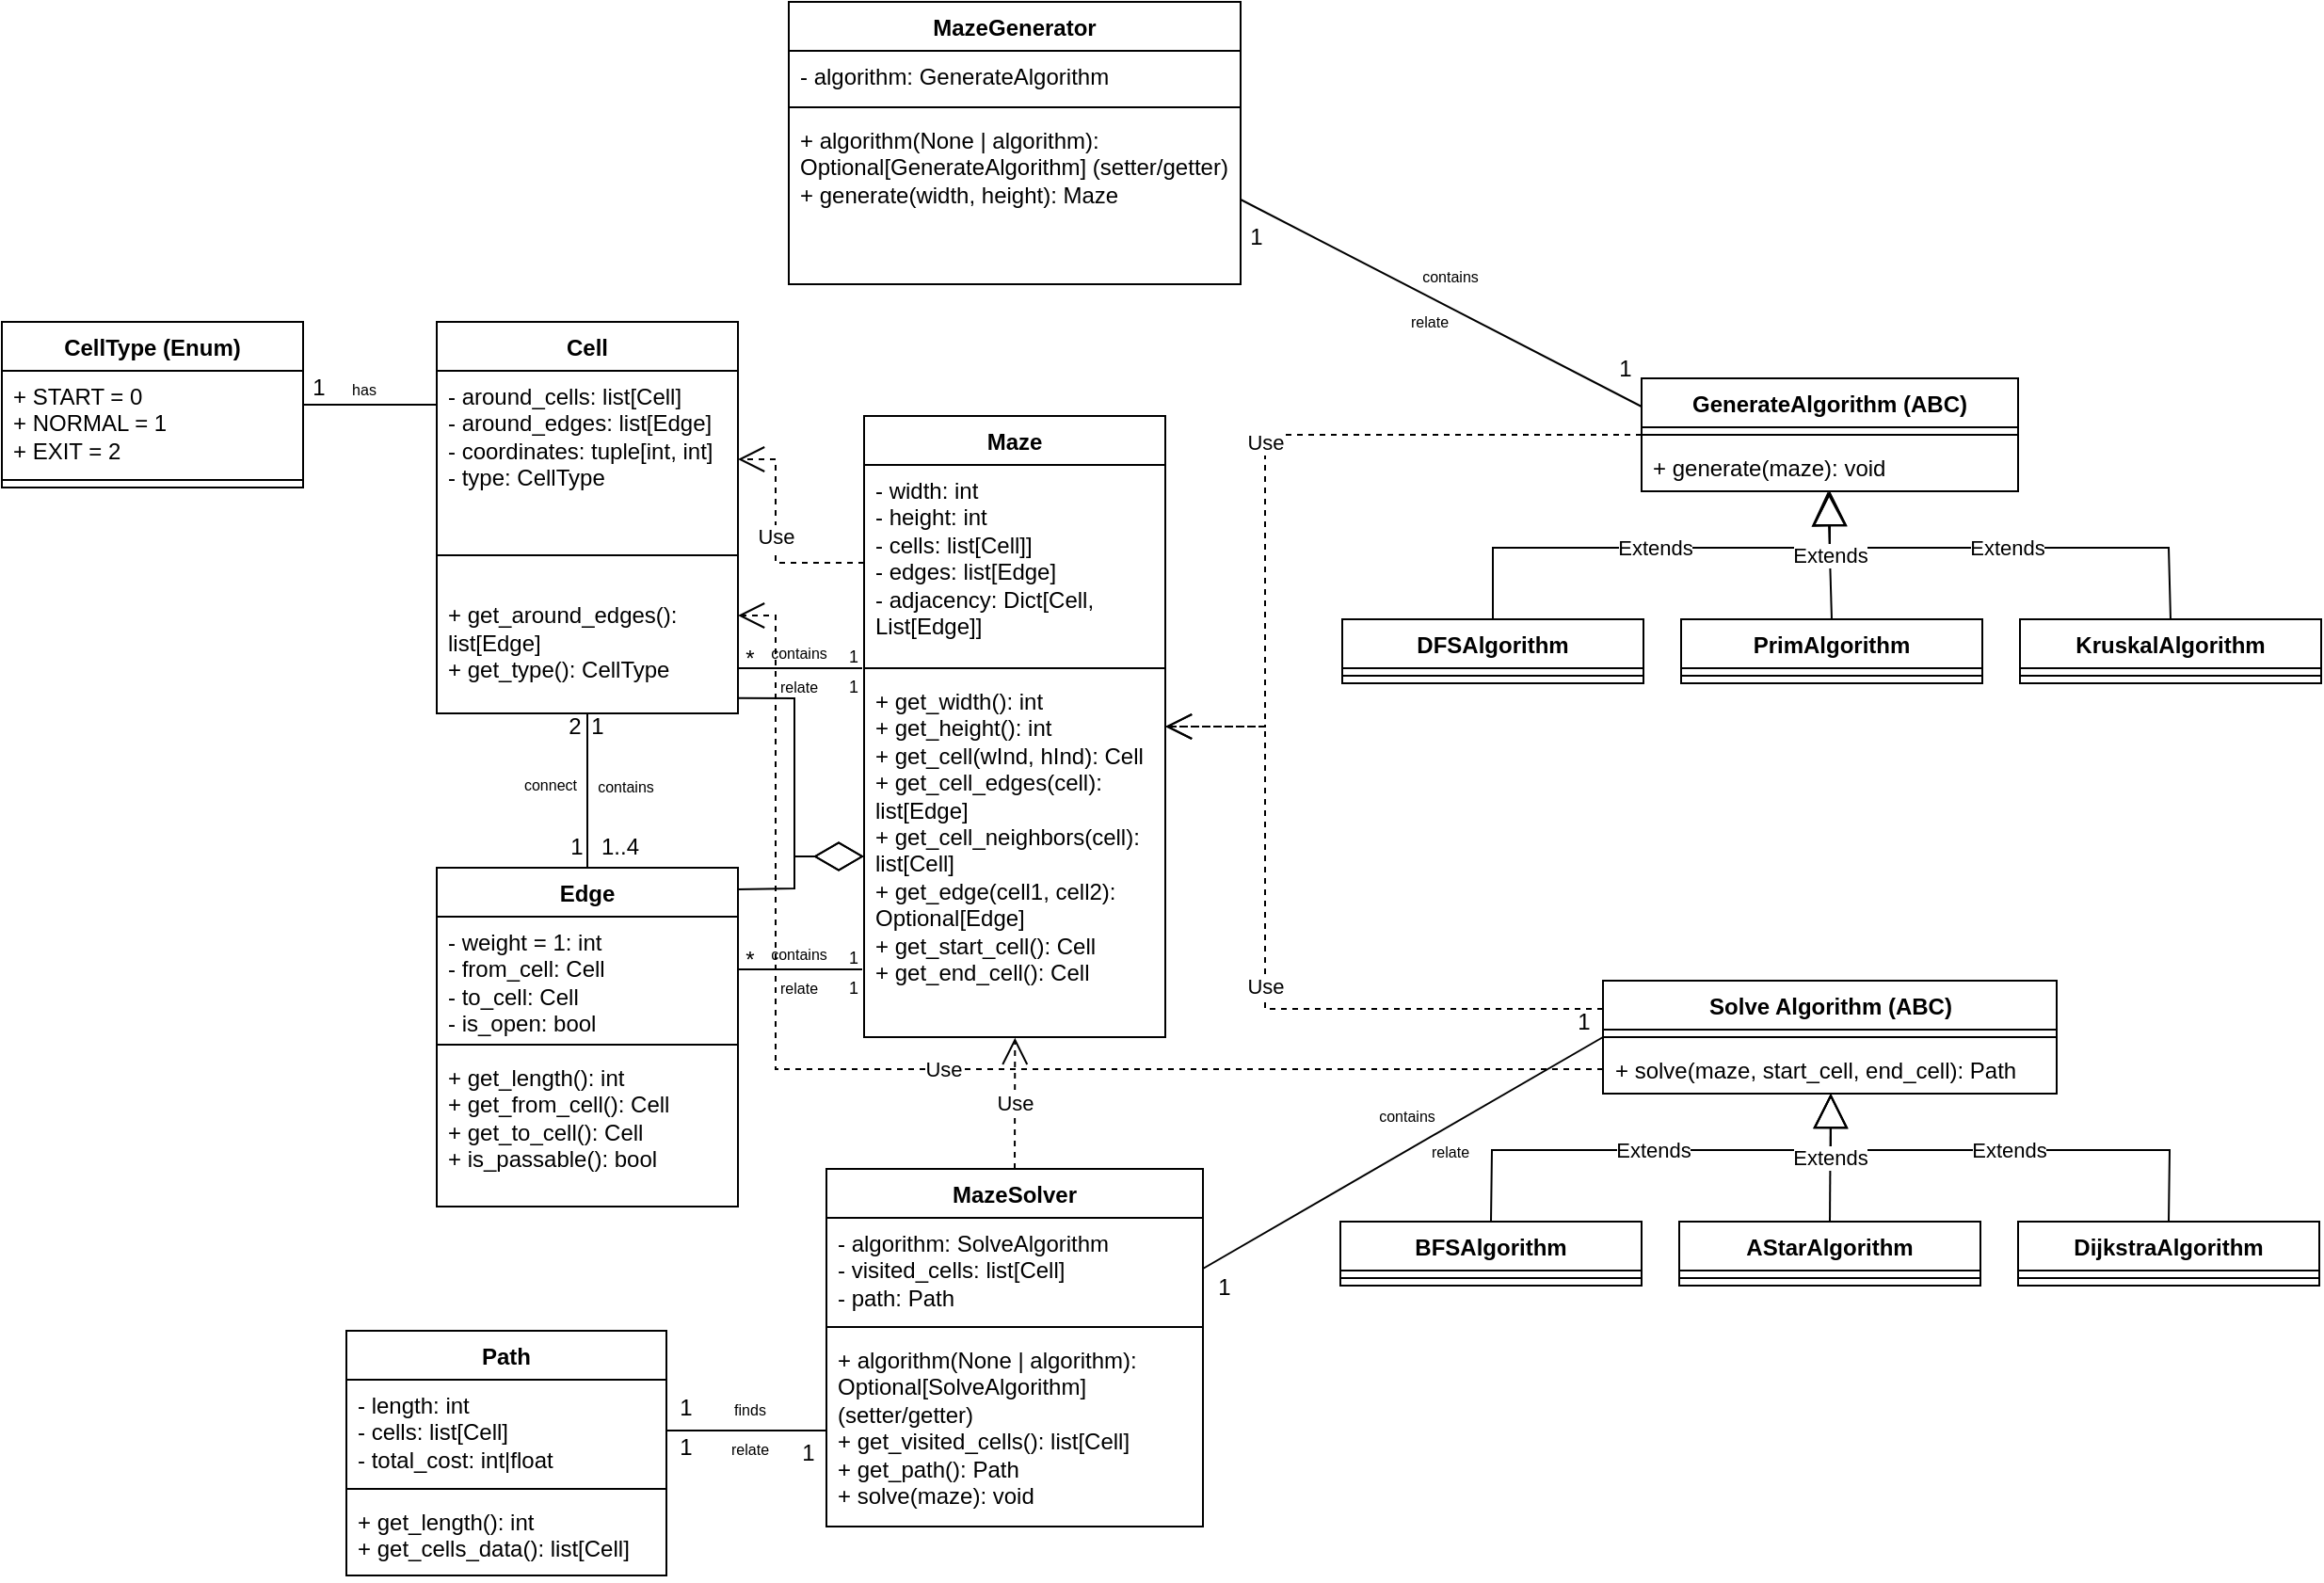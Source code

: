 <mxfile version="28.2.5">
  <diagram name="Страница — 1" id="lxICwSDdIzxTuKWXBi0t">
    <mxGraphModel dx="1612" dy="783" grid="1" gridSize="10" guides="1" tooltips="1" connect="1" arrows="1" fold="1" page="1" pageScale="1" pageWidth="827" pageHeight="1169" math="0" shadow="0">
      <root>
        <mxCell id="0" />
        <mxCell id="1" parent="0" />
        <mxCell id="UNAEBDT1DvHpWt_HRKEn-5" value="Maze" style="swimlane;fontStyle=1;align=center;verticalAlign=top;childLayout=stackLayout;horizontal=1;startSize=26;horizontalStack=0;resizeParent=1;resizeParentMax=0;resizeLast=0;collapsible=1;marginBottom=0;whiteSpace=wrap;html=1;" parent="1" vertex="1">
          <mxGeometry x="667" y="330" width="160" height="330" as="geometry" />
        </mxCell>
        <mxCell id="UNAEBDT1DvHpWt_HRKEn-6" value="&lt;div&gt;- width: int&lt;/div&gt;&lt;div&gt;- height: int&lt;/div&gt;&lt;div&gt;- cells: list[Cell]]&lt;/div&gt;&lt;div&gt;- edges: list[Edge]&lt;/div&gt;&lt;div&gt;- adjacency: Dict[Cell, List[Edge]]&lt;/div&gt;" style="text;strokeColor=none;fillColor=none;align=left;verticalAlign=top;spacingLeft=4;spacingRight=4;overflow=hidden;rotatable=0;points=[[0,0.5],[1,0.5]];portConstraint=eastwest;whiteSpace=wrap;html=1;" parent="UNAEBDT1DvHpWt_HRKEn-5" vertex="1">
          <mxGeometry y="26" width="160" height="104" as="geometry" />
        </mxCell>
        <mxCell id="UNAEBDT1DvHpWt_HRKEn-7" value="" style="line;strokeWidth=1;fillColor=none;align=left;verticalAlign=middle;spacingTop=-1;spacingLeft=3;spacingRight=3;rotatable=0;labelPosition=right;points=[];portConstraint=eastwest;strokeColor=inherit;" parent="UNAEBDT1DvHpWt_HRKEn-5" vertex="1">
          <mxGeometry y="130" width="160" height="8" as="geometry" />
        </mxCell>
        <mxCell id="UNAEBDT1DvHpWt_HRKEn-8" value="&lt;div&gt;+ get_width(): int&lt;/div&gt;&lt;div&gt;+ get_height(): int&lt;/div&gt;&lt;div&gt;+ get_cell(wInd, hInd): Cell&lt;/div&gt;&lt;div&gt;+ get_cell_edges(cell): list[Edge]&lt;/div&gt;&lt;div&gt;+ get_cell_neighbors(cell): list[Cell]&lt;/div&gt;&lt;div&gt;+ get_edge(cell1, cell2): Optional[Edge]&lt;/div&gt;&lt;div&gt;+ get_start_cell(): Cell&lt;/div&gt;&lt;div&gt;+ get_end_cell(): Cell&lt;/div&gt;&lt;div&gt;&lt;br&gt;&lt;/div&gt;" style="text;strokeColor=none;fillColor=none;align=left;verticalAlign=top;spacingLeft=4;spacingRight=4;overflow=hidden;rotatable=0;points=[[0,0.5],[1,0.5]];portConstraint=eastwest;whiteSpace=wrap;html=1;" parent="UNAEBDT1DvHpWt_HRKEn-5" vertex="1">
          <mxGeometry y="138" width="160" height="192" as="geometry" />
        </mxCell>
        <mxCell id="UNAEBDT1DvHpWt_HRKEn-9" value="MazeGenerator" style="swimlane;fontStyle=1;align=center;verticalAlign=top;childLayout=stackLayout;horizontal=1;startSize=26;horizontalStack=0;resizeParent=1;resizeParentMax=0;resizeLast=0;collapsible=1;marginBottom=0;whiteSpace=wrap;html=1;" parent="1" vertex="1">
          <mxGeometry x="627" y="110" width="240" height="150" as="geometry" />
        </mxCell>
        <mxCell id="UNAEBDT1DvHpWt_HRKEn-10" value="- algorithm: GenerateAlgorithm" style="text;strokeColor=none;fillColor=none;align=left;verticalAlign=top;spacingLeft=4;spacingRight=4;overflow=hidden;rotatable=0;points=[[0,0.5],[1,0.5]];portConstraint=eastwest;whiteSpace=wrap;html=1;" parent="UNAEBDT1DvHpWt_HRKEn-9" vertex="1">
          <mxGeometry y="26" width="240" height="26" as="geometry" />
        </mxCell>
        <mxCell id="UNAEBDT1DvHpWt_HRKEn-11" value="" style="line;strokeWidth=1;fillColor=none;align=left;verticalAlign=middle;spacingTop=-1;spacingLeft=3;spacingRight=3;rotatable=0;labelPosition=right;points=[];portConstraint=eastwest;strokeColor=inherit;" parent="UNAEBDT1DvHpWt_HRKEn-9" vertex="1">
          <mxGeometry y="52" width="240" height="8" as="geometry" />
        </mxCell>
        <mxCell id="UNAEBDT1DvHpWt_HRKEn-12" value="&lt;div&gt;+ algorithm(None | algorithm): Optional[GenerateAlgorithm] (setter/getter)&lt;/div&gt;&lt;div&gt;+ generate(width, height): Maze&lt;/div&gt;&lt;div&gt;&lt;br&gt;&lt;/div&gt;" style="text;strokeColor=none;fillColor=none;align=left;verticalAlign=top;spacingLeft=4;spacingRight=4;overflow=hidden;rotatable=0;points=[[0,0.5],[1,0.5]];portConstraint=eastwest;whiteSpace=wrap;html=1;" parent="UNAEBDT1DvHpWt_HRKEn-9" vertex="1">
          <mxGeometry y="60" width="240" height="90" as="geometry" />
        </mxCell>
        <mxCell id="UNAEBDT1DvHpWt_HRKEn-17" value="Cell" style="swimlane;fontStyle=1;align=center;verticalAlign=top;childLayout=stackLayout;horizontal=1;startSize=26;horizontalStack=0;resizeParent=1;resizeParentMax=0;resizeLast=0;collapsible=1;marginBottom=0;whiteSpace=wrap;html=1;" parent="1" vertex="1">
          <mxGeometry x="440" y="280" width="160" height="208" as="geometry" />
        </mxCell>
        <mxCell id="UNAEBDT1DvHpWt_HRKEn-18" value="&lt;div&gt;- around_cells: list[Cell]&lt;/div&gt;&lt;div&gt;- around_edges: list[Edge]&lt;/div&gt;&lt;div&gt;- coordinates: tuple[int, int]&lt;/div&gt;- type: CellType" style="text;strokeColor=none;fillColor=none;align=left;verticalAlign=top;spacingLeft=4;spacingRight=4;overflow=hidden;rotatable=0;points=[[0,0.5],[1,0.5]];portConstraint=eastwest;whiteSpace=wrap;html=1;" parent="UNAEBDT1DvHpWt_HRKEn-17" vertex="1">
          <mxGeometry y="26" width="160" height="94" as="geometry" />
        </mxCell>
        <mxCell id="UNAEBDT1DvHpWt_HRKEn-19" value="" style="line;strokeWidth=1;fillColor=none;align=left;verticalAlign=middle;spacingTop=-1;spacingLeft=3;spacingRight=3;rotatable=0;labelPosition=right;points=[];portConstraint=eastwest;strokeColor=inherit;" parent="UNAEBDT1DvHpWt_HRKEn-17" vertex="1">
          <mxGeometry y="120" width="160" height="8" as="geometry" />
        </mxCell>
        <mxCell id="UNAEBDT1DvHpWt_HRKEn-20" value="&lt;div&gt;&lt;br&gt;&lt;/div&gt;&lt;div&gt;+ get_around_edges(): list[Edge]&lt;/div&gt;&lt;div&gt;+ get_type(): CellType&lt;/div&gt;" style="text;strokeColor=none;fillColor=none;align=left;verticalAlign=top;spacingLeft=4;spacingRight=4;overflow=hidden;rotatable=0;points=[[0,0.5],[1,0.5]];portConstraint=eastwest;whiteSpace=wrap;html=1;" parent="UNAEBDT1DvHpWt_HRKEn-17" vertex="1">
          <mxGeometry y="128" width="160" height="80" as="geometry" />
        </mxCell>
        <mxCell id="UNAEBDT1DvHpWt_HRKEn-21" value="GenerateAlgorithm (ABC)" style="swimlane;fontStyle=1;align=center;verticalAlign=top;childLayout=stackLayout;horizontal=1;startSize=26;horizontalStack=0;resizeParent=1;resizeParentMax=0;resizeLast=0;collapsible=1;marginBottom=0;whiteSpace=wrap;html=1;" parent="1" vertex="1">
          <mxGeometry x="1080" y="310" width="200" height="60" as="geometry" />
        </mxCell>
        <mxCell id="UNAEBDT1DvHpWt_HRKEn-23" value="" style="line;strokeWidth=1;fillColor=none;align=left;verticalAlign=middle;spacingTop=-1;spacingLeft=3;spacingRight=3;rotatable=0;labelPosition=right;points=[];portConstraint=eastwest;strokeColor=inherit;" parent="UNAEBDT1DvHpWt_HRKEn-21" vertex="1">
          <mxGeometry y="26" width="200" height="8" as="geometry" />
        </mxCell>
        <mxCell id="UNAEBDT1DvHpWt_HRKEn-24" value="+ generate(maze): void" style="text;strokeColor=none;fillColor=none;align=left;verticalAlign=top;spacingLeft=4;spacingRight=4;overflow=hidden;rotatable=0;points=[[0,0.5],[1,0.5]];portConstraint=eastwest;whiteSpace=wrap;html=1;" parent="UNAEBDT1DvHpWt_HRKEn-21" vertex="1">
          <mxGeometry y="34" width="200" height="26" as="geometry" />
        </mxCell>
        <mxCell id="PgJjeacBI8URMSUJ63D8-6" value="MazeSolver" style="swimlane;fontStyle=1;align=center;verticalAlign=top;childLayout=stackLayout;horizontal=1;startSize=26;horizontalStack=0;resizeParent=1;resizeParentMax=0;resizeLast=0;collapsible=1;marginBottom=0;whiteSpace=wrap;html=1;" parent="1" vertex="1">
          <mxGeometry x="647" y="730" width="200" height="190" as="geometry" />
        </mxCell>
        <mxCell id="PgJjeacBI8URMSUJ63D8-7" value="&lt;div&gt;- algorithm: SolveAlgorithm&lt;/div&gt;&lt;div&gt;- visited_cells: list[Cell]&lt;/div&gt;&lt;div&gt;- path: Path&lt;/div&gt;" style="text;strokeColor=none;fillColor=none;align=left;verticalAlign=top;spacingLeft=4;spacingRight=4;overflow=hidden;rotatable=0;points=[[0,0.5],[1,0.5]];portConstraint=eastwest;whiteSpace=wrap;html=1;" parent="PgJjeacBI8URMSUJ63D8-6" vertex="1">
          <mxGeometry y="26" width="200" height="54" as="geometry" />
        </mxCell>
        <mxCell id="PgJjeacBI8URMSUJ63D8-8" value="" style="line;strokeWidth=1;fillColor=none;align=left;verticalAlign=middle;spacingTop=-1;spacingLeft=3;spacingRight=3;rotatable=0;labelPosition=right;points=[];portConstraint=eastwest;strokeColor=inherit;" parent="PgJjeacBI8URMSUJ63D8-6" vertex="1">
          <mxGeometry y="80" width="200" height="8" as="geometry" />
        </mxCell>
        <mxCell id="PgJjeacBI8URMSUJ63D8-9" value="&lt;div&gt;+ algorithm(None | algorithm): Optional[SolveAlgorithm] (setter/getter)&lt;/div&gt;&lt;div&gt;+ get_visited_cells(): list[Cell]&lt;/div&gt;&lt;div&gt;+ get_path(): Path&lt;/div&gt;&lt;div&gt;+ solve(maze): void&lt;/div&gt;&lt;div&gt;&lt;br&gt;&lt;/div&gt;&lt;div&gt;&lt;br&gt;&lt;/div&gt;" style="text;strokeColor=none;fillColor=none;align=left;verticalAlign=top;spacingLeft=4;spacingRight=4;overflow=hidden;rotatable=0;points=[[0,0.5],[1,0.5]];portConstraint=eastwest;whiteSpace=wrap;html=1;" parent="PgJjeacBI8URMSUJ63D8-6" vertex="1">
          <mxGeometry y="88" width="200" height="102" as="geometry" />
        </mxCell>
        <mxCell id="1aifUjC9Emc1m-WfbcrD-1" value="Edge" style="swimlane;fontStyle=1;align=center;verticalAlign=top;childLayout=stackLayout;horizontal=1;startSize=26;horizontalStack=0;resizeParent=1;resizeParentMax=0;resizeLast=0;collapsible=1;marginBottom=0;whiteSpace=wrap;html=1;" parent="1" vertex="1">
          <mxGeometry x="440" y="570" width="160" height="180" as="geometry" />
        </mxCell>
        <mxCell id="1aifUjC9Emc1m-WfbcrD-2" value="&lt;div&gt;- weight = 1: int&lt;/div&gt;&lt;div&gt;- from_cell: Cell&lt;/div&gt;&lt;div&gt;- to_cell: Cell&lt;/div&gt;&lt;div&gt;- is_open: bool&lt;/div&gt;" style="text;strokeColor=none;fillColor=none;align=left;verticalAlign=top;spacingLeft=4;spacingRight=4;overflow=hidden;rotatable=0;points=[[0,0.5],[1,0.5]];portConstraint=eastwest;whiteSpace=wrap;html=1;" parent="1aifUjC9Emc1m-WfbcrD-1" vertex="1">
          <mxGeometry y="26" width="160" height="64" as="geometry" />
        </mxCell>
        <mxCell id="1aifUjC9Emc1m-WfbcrD-3" value="" style="line;strokeWidth=1;fillColor=none;align=left;verticalAlign=middle;spacingTop=-1;spacingLeft=3;spacingRight=3;rotatable=0;labelPosition=right;points=[];portConstraint=eastwest;strokeColor=inherit;" parent="1aifUjC9Emc1m-WfbcrD-1" vertex="1">
          <mxGeometry y="90" width="160" height="8" as="geometry" />
        </mxCell>
        <mxCell id="1aifUjC9Emc1m-WfbcrD-4" value="&lt;div&gt;+ get_length(): int&lt;/div&gt;&lt;div&gt;+ get_from_cell(): Cell&lt;/div&gt;&lt;div&gt;+ get_to_cell(): Cell&lt;/div&gt;&lt;div&gt;+ is_passable(): bool&lt;/div&gt;" style="text;strokeColor=none;fillColor=none;align=left;verticalAlign=top;spacingLeft=4;spacingRight=4;overflow=hidden;rotatable=0;points=[[0,0.5],[1,0.5]];portConstraint=eastwest;whiteSpace=wrap;html=1;" parent="1aifUjC9Emc1m-WfbcrD-1" vertex="1">
          <mxGeometry y="98" width="160" height="82" as="geometry" />
        </mxCell>
        <mxCell id="1aifUjC9Emc1m-WfbcrD-5" value="Path" style="swimlane;fontStyle=1;align=center;verticalAlign=top;childLayout=stackLayout;horizontal=1;startSize=26;horizontalStack=0;resizeParent=1;resizeParentMax=0;resizeLast=0;collapsible=1;marginBottom=0;whiteSpace=wrap;html=1;" parent="1" vertex="1">
          <mxGeometry x="392" y="816" width="170" height="130" as="geometry" />
        </mxCell>
        <mxCell id="1aifUjC9Emc1m-WfbcrD-6" value="&lt;div&gt;- length: int&lt;/div&gt;&lt;div&gt;- cells: list[Cell]&lt;/div&gt;&lt;div&gt;- total_cost: int|float&lt;/div&gt;&lt;div&gt;&lt;br&gt;&lt;/div&gt;" style="text;strokeColor=none;fillColor=none;align=left;verticalAlign=top;spacingLeft=4;spacingRight=4;overflow=hidden;rotatable=0;points=[[0,0.5],[1,0.5]];portConstraint=eastwest;whiteSpace=wrap;html=1;" parent="1aifUjC9Emc1m-WfbcrD-5" vertex="1">
          <mxGeometry y="26" width="170" height="54" as="geometry" />
        </mxCell>
        <mxCell id="1aifUjC9Emc1m-WfbcrD-7" value="" style="line;strokeWidth=1;fillColor=none;align=left;verticalAlign=middle;spacingTop=-1;spacingLeft=3;spacingRight=3;rotatable=0;labelPosition=right;points=[];portConstraint=eastwest;strokeColor=inherit;" parent="1aifUjC9Emc1m-WfbcrD-5" vertex="1">
          <mxGeometry y="80" width="170" height="8" as="geometry" />
        </mxCell>
        <mxCell id="1aifUjC9Emc1m-WfbcrD-8" value="&lt;div&gt;+ get_length(): int&lt;/div&gt;&lt;div&gt;+ get_cells_data(): list[Cell]&lt;/div&gt;" style="text;strokeColor=none;fillColor=none;align=left;verticalAlign=top;spacingLeft=4;spacingRight=4;overflow=hidden;rotatable=0;points=[[0,0.5],[1,0.5]];portConstraint=eastwest;whiteSpace=wrap;html=1;" parent="1aifUjC9Emc1m-WfbcrD-5" vertex="1">
          <mxGeometry y="88" width="170" height="42" as="geometry" />
        </mxCell>
        <mxCell id="1aifUjC9Emc1m-WfbcrD-9" value="CellType (Enum)" style="swimlane;fontStyle=1;align=center;verticalAlign=top;childLayout=stackLayout;horizontal=1;startSize=26;horizontalStack=0;resizeParent=1;resizeParentMax=0;resizeLast=0;collapsible=1;marginBottom=0;whiteSpace=wrap;html=1;" parent="1" vertex="1">
          <mxGeometry x="209" y="280" width="160" height="88" as="geometry" />
        </mxCell>
        <mxCell id="1aifUjC9Emc1m-WfbcrD-10" value="&lt;div&gt;+ START = 0&lt;/div&gt;&lt;div&gt;+ NORMAL = 1&lt;/div&gt;&lt;div&gt;+ EXIT = 2&lt;/div&gt;" style="text;strokeColor=none;fillColor=none;align=left;verticalAlign=top;spacingLeft=4;spacingRight=4;overflow=hidden;rotatable=0;points=[[0,0.5],[1,0.5]];portConstraint=eastwest;whiteSpace=wrap;html=1;" parent="1aifUjC9Emc1m-WfbcrD-9" vertex="1">
          <mxGeometry y="26" width="160" height="54" as="geometry" />
        </mxCell>
        <mxCell id="1aifUjC9Emc1m-WfbcrD-11" value="" style="line;strokeWidth=1;fillColor=none;align=left;verticalAlign=middle;spacingTop=-1;spacingLeft=3;spacingRight=3;rotatable=0;labelPosition=right;points=[];portConstraint=eastwest;strokeColor=inherit;" parent="1aifUjC9Emc1m-WfbcrD-9" vertex="1">
          <mxGeometry y="80" width="160" height="8" as="geometry" />
        </mxCell>
        <mxCell id="ziDfmaL1ylODJj1t8SeB-16" value="DFSAlgorithm" style="swimlane;fontStyle=1;align=center;verticalAlign=top;childLayout=stackLayout;horizontal=1;startSize=26;horizontalStack=0;resizeParent=1;resizeParentMax=0;resizeLast=0;collapsible=1;marginBottom=0;whiteSpace=wrap;html=1;" parent="1" vertex="1">
          <mxGeometry x="921" y="438" width="160" height="34" as="geometry" />
        </mxCell>
        <mxCell id="ziDfmaL1ylODJj1t8SeB-17" value="" style="line;strokeWidth=1;fillColor=none;align=left;verticalAlign=middle;spacingTop=-1;spacingLeft=3;spacingRight=3;rotatable=0;labelPosition=right;points=[];portConstraint=eastwest;strokeColor=inherit;" parent="ziDfmaL1ylODJj1t8SeB-16" vertex="1">
          <mxGeometry y="26" width="160" height="8" as="geometry" />
        </mxCell>
        <mxCell id="ziDfmaL1ylODJj1t8SeB-18" value="PrimAlgorithm" style="swimlane;fontStyle=1;align=center;verticalAlign=top;childLayout=stackLayout;horizontal=1;startSize=26;horizontalStack=0;resizeParent=1;resizeParentMax=0;resizeLast=0;collapsible=1;marginBottom=0;whiteSpace=wrap;html=1;" parent="1" vertex="1">
          <mxGeometry x="1101" y="438" width="160" height="34" as="geometry" />
        </mxCell>
        <mxCell id="ziDfmaL1ylODJj1t8SeB-19" value="" style="line;strokeWidth=1;fillColor=none;align=left;verticalAlign=middle;spacingTop=-1;spacingLeft=3;spacingRight=3;rotatable=0;labelPosition=right;points=[];portConstraint=eastwest;strokeColor=inherit;" parent="ziDfmaL1ylODJj1t8SeB-18" vertex="1">
          <mxGeometry y="26" width="160" height="8" as="geometry" />
        </mxCell>
        <mxCell id="ziDfmaL1ylODJj1t8SeB-20" value="KruskalAlgorithm" style="swimlane;fontStyle=1;align=center;verticalAlign=top;childLayout=stackLayout;horizontal=1;startSize=26;horizontalStack=0;resizeParent=1;resizeParentMax=0;resizeLast=0;collapsible=1;marginBottom=0;whiteSpace=wrap;html=1;" parent="1" vertex="1">
          <mxGeometry x="1281" y="438" width="160" height="34" as="geometry" />
        </mxCell>
        <mxCell id="ziDfmaL1ylODJj1t8SeB-21" value="" style="line;strokeWidth=1;fillColor=none;align=left;verticalAlign=middle;spacingTop=-1;spacingLeft=3;spacingRight=3;rotatable=0;labelPosition=right;points=[];portConstraint=eastwest;strokeColor=inherit;" parent="ziDfmaL1ylODJj1t8SeB-20" vertex="1">
          <mxGeometry y="26" width="160" height="8" as="geometry" />
        </mxCell>
        <mxCell id="ziDfmaL1ylODJj1t8SeB-25" value="Use" style="endArrow=open;endSize=12;dashed=1;html=1;rounded=0;exitX=0;exitY=0.5;exitDx=0;exitDy=0;entryX=1;entryY=0.5;entryDx=0;entryDy=0;" parent="1" source="UNAEBDT1DvHpWt_HRKEn-21" target="UNAEBDT1DvHpWt_HRKEn-5" edge="1">
          <mxGeometry width="160" relative="1" as="geometry">
            <mxPoint x="860" y="250" as="sourcePoint" />
            <mxPoint x="1020" y="250" as="targetPoint" />
            <Array as="points">
              <mxPoint x="880" y="340" />
              <mxPoint x="880" y="495" />
            </Array>
          </mxGeometry>
        </mxCell>
        <mxCell id="ziDfmaL1ylODJj1t8SeB-26" value="Extends" style="endArrow=block;endSize=16;endFill=0;html=1;rounded=0;exitX=0.5;exitY=0;exitDx=0;exitDy=0;entryX=0.5;entryY=1;entryDx=0;entryDy=0;" parent="1" source="ziDfmaL1ylODJj1t8SeB-16" target="UNAEBDT1DvHpWt_HRKEn-21" edge="1">
          <mxGeometry width="160" relative="1" as="geometry">
            <mxPoint x="910" y="550" as="sourcePoint" />
            <mxPoint x="1070" y="550" as="targetPoint" />
            <Array as="points">
              <mxPoint x="1001" y="400" />
              <mxPoint x="1180" y="400" />
            </Array>
          </mxGeometry>
        </mxCell>
        <mxCell id="ziDfmaL1ylODJj1t8SeB-29" value="Extends" style="endArrow=block;endSize=16;endFill=0;html=1;rounded=0;exitX=0.5;exitY=0;exitDx=0;exitDy=0;" parent="1" source="ziDfmaL1ylODJj1t8SeB-20" edge="1">
          <mxGeometry width="160" relative="1" as="geometry">
            <mxPoint x="1260" y="400" as="sourcePoint" />
            <mxPoint x="1180" y="370" as="targetPoint" />
            <Array as="points">
              <mxPoint x="1360" y="400" />
              <mxPoint x="1180" y="400" />
            </Array>
          </mxGeometry>
        </mxCell>
        <mxCell id="ziDfmaL1ylODJj1t8SeB-32" value="Extends" style="endArrow=block;endSize=16;endFill=0;html=1;rounded=0;exitX=0.5;exitY=0;exitDx=0;exitDy=0;entryX=0.495;entryY=0.999;entryDx=0;entryDy=0;entryPerimeter=0;" parent="1" source="ziDfmaL1ylODJj1t8SeB-18" target="UNAEBDT1DvHpWt_HRKEn-24" edge="1">
          <mxGeometry width="160" relative="1" as="geometry">
            <mxPoint x="1180" y="430" as="sourcePoint" />
            <mxPoint x="1180" y="371" as="targetPoint" />
          </mxGeometry>
        </mxCell>
        <mxCell id="ziDfmaL1ylODJj1t8SeB-37" value="Solve Algorithm (ABC)" style="swimlane;fontStyle=1;align=center;verticalAlign=top;childLayout=stackLayout;horizontal=1;startSize=26;horizontalStack=0;resizeParent=1;resizeParentMax=0;resizeLast=0;collapsible=1;marginBottom=0;whiteSpace=wrap;html=1;" parent="1" vertex="1">
          <mxGeometry x="1059.5" y="630" width="241" height="60" as="geometry" />
        </mxCell>
        <mxCell id="ziDfmaL1ylODJj1t8SeB-38" value="" style="line;strokeWidth=1;fillColor=none;align=left;verticalAlign=middle;spacingTop=-1;spacingLeft=3;spacingRight=3;rotatable=0;labelPosition=right;points=[];portConstraint=eastwest;strokeColor=inherit;" parent="ziDfmaL1ylODJj1t8SeB-37" vertex="1">
          <mxGeometry y="26" width="241" height="8" as="geometry" />
        </mxCell>
        <mxCell id="ziDfmaL1ylODJj1t8SeB-39" value="+ solve(maze, start_cell, end_cell): Path" style="text;strokeColor=none;fillColor=none;align=left;verticalAlign=top;spacingLeft=4;spacingRight=4;overflow=hidden;rotatable=0;points=[[0,0.5],[1,0.5]];portConstraint=eastwest;whiteSpace=wrap;html=1;" parent="ziDfmaL1ylODJj1t8SeB-37" vertex="1">
          <mxGeometry y="34" width="241" height="26" as="geometry" />
        </mxCell>
        <mxCell id="ziDfmaL1ylODJj1t8SeB-40" value="BFSAlgorithm" style="swimlane;fontStyle=1;align=center;verticalAlign=top;childLayout=stackLayout;horizontal=1;startSize=26;horizontalStack=0;resizeParent=1;resizeParentMax=0;resizeLast=0;collapsible=1;marginBottom=0;whiteSpace=wrap;html=1;" parent="1" vertex="1">
          <mxGeometry x="920" y="758" width="160" height="34" as="geometry" />
        </mxCell>
        <mxCell id="ziDfmaL1ylODJj1t8SeB-41" value="" style="line;strokeWidth=1;fillColor=none;align=left;verticalAlign=middle;spacingTop=-1;spacingLeft=3;spacingRight=3;rotatable=0;labelPosition=right;points=[];portConstraint=eastwest;strokeColor=inherit;" parent="ziDfmaL1ylODJj1t8SeB-40" vertex="1">
          <mxGeometry y="26" width="160" height="8" as="geometry" />
        </mxCell>
        <mxCell id="ziDfmaL1ylODJj1t8SeB-42" value="AStarAlgorithm" style="swimlane;fontStyle=1;align=center;verticalAlign=top;childLayout=stackLayout;horizontal=1;startSize=26;horizontalStack=0;resizeParent=1;resizeParentMax=0;resizeLast=0;collapsible=1;marginBottom=0;whiteSpace=wrap;html=1;" parent="1" vertex="1">
          <mxGeometry x="1100" y="758" width="160" height="34" as="geometry" />
        </mxCell>
        <mxCell id="ziDfmaL1ylODJj1t8SeB-43" value="" style="line;strokeWidth=1;fillColor=none;align=left;verticalAlign=middle;spacingTop=-1;spacingLeft=3;spacingRight=3;rotatable=0;labelPosition=right;points=[];portConstraint=eastwest;strokeColor=inherit;" parent="ziDfmaL1ylODJj1t8SeB-42" vertex="1">
          <mxGeometry y="26" width="160" height="8" as="geometry" />
        </mxCell>
        <mxCell id="ziDfmaL1ylODJj1t8SeB-44" value="DijkstraAlgorithm" style="swimlane;fontStyle=1;align=center;verticalAlign=top;childLayout=stackLayout;horizontal=1;startSize=26;horizontalStack=0;resizeParent=1;resizeParentMax=0;resizeLast=0;collapsible=1;marginBottom=0;whiteSpace=wrap;html=1;" parent="1" vertex="1">
          <mxGeometry x="1280" y="758" width="160" height="34" as="geometry" />
        </mxCell>
        <mxCell id="ziDfmaL1ylODJj1t8SeB-45" value="" style="line;strokeWidth=1;fillColor=none;align=left;verticalAlign=middle;spacingTop=-1;spacingLeft=3;spacingRight=3;rotatable=0;labelPosition=right;points=[];portConstraint=eastwest;strokeColor=inherit;" parent="ziDfmaL1ylODJj1t8SeB-44" vertex="1">
          <mxGeometry y="26" width="160" height="8" as="geometry" />
        </mxCell>
        <mxCell id="ziDfmaL1ylODJj1t8SeB-46" value="Extends" style="endArrow=block;endSize=16;endFill=0;html=1;rounded=0;exitX=0.5;exitY=0;exitDx=0;exitDy=0;entryX=0.502;entryY=1;entryDx=0;entryDy=0;entryPerimeter=0;" parent="1" source="ziDfmaL1ylODJj1t8SeB-40" target="ziDfmaL1ylODJj1t8SeB-39" edge="1">
          <mxGeometry width="160" relative="1" as="geometry">
            <mxPoint x="889.5" y="870" as="sourcePoint" />
            <mxPoint x="1230.5" y="700" as="targetPoint" />
            <Array as="points">
              <mxPoint x="1000.5" y="720" />
              <mxPoint x="1180.5" y="720" />
            </Array>
          </mxGeometry>
        </mxCell>
        <mxCell id="ziDfmaL1ylODJj1t8SeB-47" value="Extends" style="endArrow=block;endSize=16;endFill=0;html=1;rounded=0;exitX=0.5;exitY=0;exitDx=0;exitDy=0;" parent="1" source="ziDfmaL1ylODJj1t8SeB-44" edge="1">
          <mxGeometry width="160" relative="1" as="geometry">
            <mxPoint x="1239.5" y="720" as="sourcePoint" />
            <mxPoint x="1180.5" y="690" as="targetPoint" />
            <Array as="points">
              <mxPoint x="1360.5" y="720" />
              <mxPoint x="1180.5" y="720" />
            </Array>
          </mxGeometry>
        </mxCell>
        <mxCell id="ziDfmaL1ylODJj1t8SeB-48" value="Extends" style="endArrow=block;endSize=16;endFill=0;html=1;rounded=0;exitX=0.5;exitY=0;exitDx=0;exitDy=0;" parent="1" source="ziDfmaL1ylODJj1t8SeB-42" edge="1">
          <mxGeometry width="160" relative="1" as="geometry">
            <mxPoint x="1159.5" y="750" as="sourcePoint" />
            <mxPoint x="1180.5" y="690" as="targetPoint" />
          </mxGeometry>
        </mxCell>
        <mxCell id="ziDfmaL1ylODJj1t8SeB-50" value="Use" style="endArrow=open;endSize=12;dashed=1;html=1;rounded=0;exitX=0;exitY=0.25;exitDx=0;exitDy=0;" parent="1" source="ziDfmaL1ylODJj1t8SeB-37" edge="1">
          <mxGeometry width="160" relative="1" as="geometry">
            <mxPoint x="960" y="540" as="sourcePoint" />
            <mxPoint x="827" y="495" as="targetPoint" />
            <Array as="points">
              <mxPoint x="880" y="645" />
              <mxPoint x="880" y="495" />
            </Array>
          </mxGeometry>
        </mxCell>
        <mxCell id="ziDfmaL1ylODJj1t8SeB-51" value="Use" style="endArrow=open;endSize=12;dashed=1;html=1;rounded=0;exitX=0.5;exitY=0;exitDx=0;exitDy=0;entryX=0.501;entryY=1.002;entryDx=0;entryDy=0;entryPerimeter=0;" parent="1" source="PgJjeacBI8URMSUJ63D8-6" target="UNAEBDT1DvHpWt_HRKEn-8" edge="1">
          <mxGeometry width="160" relative="1" as="geometry">
            <mxPoint x="520" y="620" as="sourcePoint" />
            <mxPoint x="680" y="620" as="targetPoint" />
          </mxGeometry>
        </mxCell>
        <mxCell id="ziDfmaL1ylODJj1t8SeB-52" value="Use" style="endArrow=open;endSize=12;dashed=1;html=1;rounded=0;exitX=0;exitY=0.5;exitDx=0;exitDy=0;entryX=1;entryY=0.5;entryDx=0;entryDy=0;" parent="1" source="UNAEBDT1DvHpWt_HRKEn-6" target="UNAEBDT1DvHpWt_HRKEn-18" edge="1">
          <mxGeometry width="160" relative="1" as="geometry">
            <mxPoint x="310" y="530" as="sourcePoint" />
            <mxPoint x="470" y="530" as="targetPoint" />
            <Array as="points">
              <mxPoint x="620" y="408" />
              <mxPoint x="620" y="353" />
            </Array>
          </mxGeometry>
        </mxCell>
        <mxCell id="D3TObuV0CMO0oWSmnetW-1" value="Use" style="endArrow=open;endSize=12;dashed=1;html=1;rounded=0;exitX=0;exitY=0.5;exitDx=0;exitDy=0;entryX=1;entryY=0.75;entryDx=0;entryDy=0;" edge="1" parent="1" source="ziDfmaL1ylODJj1t8SeB-39" target="UNAEBDT1DvHpWt_HRKEn-17">
          <mxGeometry width="160" relative="1" as="geometry">
            <mxPoint x="940" y="850" as="sourcePoint" />
            <mxPoint x="1100" y="850" as="targetPoint" />
            <Array as="points">
              <mxPoint x="620" y="677" />
              <mxPoint x="620" y="436" />
            </Array>
          </mxGeometry>
        </mxCell>
        <mxCell id="D3TObuV0CMO0oWSmnetW-2" value="" style="line;strokeWidth=1;fillColor=none;align=left;verticalAlign=middle;spacingTop=-1;spacingLeft=3;spacingRight=3;rotatable=0;labelPosition=right;points=[];portConstraint=eastwest;strokeColor=inherit;" vertex="1" parent="1">
          <mxGeometry x="740" y="460" width="40" height="8" as="geometry" />
        </mxCell>
        <mxCell id="D3TObuV0CMO0oWSmnetW-3" value="" style="line;strokeWidth=1;fillColor=none;align=left;verticalAlign=middle;spacingTop=-1;spacingLeft=3;spacingRight=3;rotatable=0;labelPosition=right;points=[];portConstraint=eastwest;strokeColor=inherit;" vertex="1" parent="1">
          <mxGeometry x="600" y="460" width="66" height="8" as="geometry" />
        </mxCell>
        <mxCell id="D3TObuV0CMO0oWSmnetW-4" value="&lt;font style=&quot;font-size: 9px;&quot;&gt;1&lt;/font&gt;" style="text;html=1;align=center;verticalAlign=middle;resizable=0;points=[];autosize=1;strokeColor=none;fillColor=none;" vertex="1" parent="1">
          <mxGeometry x="646" y="442" width="30" height="30" as="geometry" />
        </mxCell>
        <mxCell id="D3TObuV0CMO0oWSmnetW-5" value="*" style="text;html=1;align=center;verticalAlign=middle;resizable=0;points=[];autosize=1;strokeColor=none;fillColor=none;" vertex="1" parent="1">
          <mxGeometry x="591" y="444" width="30" height="30" as="geometry" />
        </mxCell>
        <mxCell id="D3TObuV0CMO0oWSmnetW-6" value="&lt;font style=&quot;font-size: 8px;&quot;&gt;contains&lt;/font&gt;" style="text;html=1;align=center;verticalAlign=middle;resizable=0;points=[];autosize=1;strokeColor=none;fillColor=none;" vertex="1" parent="1">
          <mxGeometry x="602" y="440" width="60" height="30" as="geometry" />
        </mxCell>
        <mxCell id="D3TObuV0CMO0oWSmnetW-9" value="" style="endArrow=none;html=1;rounded=0;entryX=0.5;entryY=1;entryDx=0;entryDy=0;exitX=0.5;exitY=0;exitDx=0;exitDy=0;" edge="1" parent="1" source="1aifUjC9Emc1m-WfbcrD-1" target="UNAEBDT1DvHpWt_HRKEn-17">
          <mxGeometry width="50" height="50" relative="1" as="geometry">
            <mxPoint x="420" y="560" as="sourcePoint" />
            <mxPoint x="490" y="510" as="targetPoint" />
          </mxGeometry>
        </mxCell>
        <mxCell id="D3TObuV0CMO0oWSmnetW-10" value="&lt;font style=&quot;font-size: 8px;&quot;&gt;connect&lt;/font&gt;" style="text;html=1;align=center;verticalAlign=middle;resizable=0;points=[];autosize=1;strokeColor=none;fillColor=none;" vertex="1" parent="1">
          <mxGeometry x="475" y="510" width="50" height="30" as="geometry" />
        </mxCell>
        <mxCell id="D3TObuV0CMO0oWSmnetW-12" value="1" style="text;html=1;align=center;verticalAlign=middle;resizable=0;points=[];autosize=1;strokeColor=none;fillColor=none;" vertex="1" parent="1">
          <mxGeometry x="499" y="544" width="30" height="30" as="geometry" />
        </mxCell>
        <mxCell id="D3TObuV0CMO0oWSmnetW-13" value="2" style="text;html=1;align=center;verticalAlign=middle;resizable=0;points=[];autosize=1;strokeColor=none;fillColor=none;" vertex="1" parent="1">
          <mxGeometry x="498" y="480" width="30" height="30" as="geometry" />
        </mxCell>
        <mxCell id="D3TObuV0CMO0oWSmnetW-15" value="1" style="text;html=1;align=center;verticalAlign=middle;resizable=0;points=[];autosize=1;strokeColor=none;fillColor=none;" vertex="1" parent="1">
          <mxGeometry x="510" y="480" width="30" height="30" as="geometry" />
        </mxCell>
        <mxCell id="D3TObuV0CMO0oWSmnetW-16" value="&lt;font style=&quot;font-size: 8px;&quot;&gt;contains&lt;/font&gt;" style="text;html=1;align=center;verticalAlign=middle;resizable=0;points=[];autosize=1;strokeColor=none;fillColor=none;" vertex="1" parent="1">
          <mxGeometry x="510" y="511" width="60" height="30" as="geometry" />
        </mxCell>
        <mxCell id="D3TObuV0CMO0oWSmnetW-17" value="1..4" style="text;html=1;align=center;verticalAlign=middle;resizable=0;points=[];autosize=1;strokeColor=none;fillColor=none;" vertex="1" parent="1">
          <mxGeometry x="517" y="544" width="40" height="30" as="geometry" />
        </mxCell>
        <mxCell id="D3TObuV0CMO0oWSmnetW-18" value="" style="endArrow=none;html=1;rounded=0;entryX=0;entryY=0.5;entryDx=0;entryDy=0;exitX=1;exitY=0.5;exitDx=0;exitDy=0;" edge="1" parent="1" source="1aifUjC9Emc1m-WfbcrD-6" target="PgJjeacBI8URMSUJ63D8-9">
          <mxGeometry width="50" height="50" relative="1" as="geometry">
            <mxPoint x="320" y="780" as="sourcePoint" />
            <mxPoint x="370" y="730" as="targetPoint" />
          </mxGeometry>
        </mxCell>
        <mxCell id="D3TObuV0CMO0oWSmnetW-20" value="&lt;font style=&quot;font-size: 9px;&quot;&gt;1&lt;/font&gt;" style="text;html=1;align=center;verticalAlign=middle;resizable=0;points=[];autosize=1;strokeColor=none;fillColor=none;" vertex="1" parent="1">
          <mxGeometry x="646" y="458" width="30" height="30" as="geometry" />
        </mxCell>
        <mxCell id="D3TObuV0CMO0oWSmnetW-21" value="&lt;font style=&quot;font-size: 8px;&quot;&gt;relate&lt;/font&gt;" style="text;html=1;align=center;verticalAlign=middle;resizable=0;points=[];autosize=1;strokeColor=none;fillColor=none;" vertex="1" parent="1">
          <mxGeometry x="607" y="458" width="50" height="30" as="geometry" />
        </mxCell>
        <mxCell id="D3TObuV0CMO0oWSmnetW-44" value="" style="line;strokeWidth=1;fillColor=none;align=left;verticalAlign=middle;spacingTop=-1;spacingLeft=3;spacingRight=3;rotatable=0;labelPosition=right;points=[];portConstraint=eastwest;strokeColor=inherit;" vertex="1" parent="1">
          <mxGeometry x="600" y="620" width="66" height="8" as="geometry" />
        </mxCell>
        <mxCell id="D3TObuV0CMO0oWSmnetW-45" value="&lt;font style=&quot;font-size: 9px;&quot;&gt;1&lt;/font&gt;" style="text;html=1;align=center;verticalAlign=middle;resizable=0;points=[];autosize=1;strokeColor=none;fillColor=none;" vertex="1" parent="1">
          <mxGeometry x="646" y="602" width="30" height="30" as="geometry" />
        </mxCell>
        <mxCell id="D3TObuV0CMO0oWSmnetW-46" value="*" style="text;html=1;align=center;verticalAlign=middle;resizable=0;points=[];autosize=1;strokeColor=none;fillColor=none;" vertex="1" parent="1">
          <mxGeometry x="591" y="604" width="30" height="30" as="geometry" />
        </mxCell>
        <mxCell id="D3TObuV0CMO0oWSmnetW-47" value="&lt;font style=&quot;font-size: 8px;&quot;&gt;contains&lt;/font&gt;" style="text;html=1;align=center;verticalAlign=middle;resizable=0;points=[];autosize=1;strokeColor=none;fillColor=none;" vertex="1" parent="1">
          <mxGeometry x="602" y="600" width="60" height="30" as="geometry" />
        </mxCell>
        <mxCell id="D3TObuV0CMO0oWSmnetW-49" value="&lt;font style=&quot;font-size: 9px;&quot;&gt;1&lt;/font&gt;" style="text;html=1;align=center;verticalAlign=middle;resizable=0;points=[];autosize=1;strokeColor=none;fillColor=none;" vertex="1" parent="1">
          <mxGeometry x="646" y="618" width="30" height="30" as="geometry" />
        </mxCell>
        <mxCell id="D3TObuV0CMO0oWSmnetW-50" value="&lt;font style=&quot;font-size: 8px;&quot;&gt;relate&lt;/font&gt;" style="text;html=1;align=center;verticalAlign=middle;resizable=0;points=[];autosize=1;strokeColor=none;fillColor=none;" vertex="1" parent="1">
          <mxGeometry x="607" y="618" width="50" height="30" as="geometry" />
        </mxCell>
        <mxCell id="D3TObuV0CMO0oWSmnetW-52" value="1" style="text;html=1;align=center;verticalAlign=middle;resizable=0;points=[];autosize=1;strokeColor=none;fillColor=none;" vertex="1" parent="1">
          <mxGeometry x="557" y="842" width="30" height="30" as="geometry" />
        </mxCell>
        <mxCell id="D3TObuV0CMO0oWSmnetW-53" value="1" style="text;html=1;align=center;verticalAlign=middle;resizable=0;points=[];autosize=1;strokeColor=none;fillColor=none;" vertex="1" parent="1">
          <mxGeometry x="557" y="863" width="30" height="30" as="geometry" />
        </mxCell>
        <mxCell id="D3TObuV0CMO0oWSmnetW-54" value="1" style="text;html=1;align=center;verticalAlign=middle;resizable=0;points=[];autosize=1;strokeColor=none;fillColor=none;" vertex="1" parent="1">
          <mxGeometry x="622" y="866" width="30" height="30" as="geometry" />
        </mxCell>
        <mxCell id="D3TObuV0CMO0oWSmnetW-55" value="&lt;font style=&quot;font-size: 8px;&quot;&gt;finds&lt;/font&gt;" style="text;html=1;align=center;verticalAlign=middle;resizable=0;points=[];autosize=1;strokeColor=none;fillColor=none;" vertex="1" parent="1">
          <mxGeometry x="586" y="842" width="40" height="30" as="geometry" />
        </mxCell>
        <mxCell id="D3TObuV0CMO0oWSmnetW-56" value="&lt;font style=&quot;font-size: 8px;&quot;&gt;relate&lt;/font&gt;" style="text;html=1;align=center;verticalAlign=middle;resizable=0;points=[];autosize=1;strokeColor=none;fillColor=none;" vertex="1" parent="1">
          <mxGeometry x="581" y="863" width="50" height="30" as="geometry" />
        </mxCell>
        <mxCell id="D3TObuV0CMO0oWSmnetW-57" value="" style="endArrow=none;html=1;rounded=0;exitX=1;exitY=0.5;exitDx=0;exitDy=0;entryX=0;entryY=0.5;entryDx=0;entryDy=0;" edge="1" parent="1" source="PgJjeacBI8URMSUJ63D8-7" target="ziDfmaL1ylODJj1t8SeB-37">
          <mxGeometry width="50" height="50" relative="1" as="geometry">
            <mxPoint x="890" y="750" as="sourcePoint" />
            <mxPoint x="940" y="700" as="targetPoint" />
          </mxGeometry>
        </mxCell>
        <mxCell id="D3TObuV0CMO0oWSmnetW-58" value="" style="endArrow=none;html=1;rounded=0;entryX=1;entryY=0.5;entryDx=0;entryDy=0;exitX=0;exitY=0.25;exitDx=0;exitDy=0;" edge="1" parent="1" source="UNAEBDT1DvHpWt_HRKEn-21" target="UNAEBDT1DvHpWt_HRKEn-12">
          <mxGeometry width="50" height="50" relative="1" as="geometry">
            <mxPoint x="710" y="330" as="sourcePoint" />
            <mxPoint x="760" y="280" as="targetPoint" />
          </mxGeometry>
        </mxCell>
        <mxCell id="D3TObuV0CMO0oWSmnetW-59" value="1" style="text;html=1;align=center;verticalAlign=middle;resizable=0;points=[];autosize=1;strokeColor=none;fillColor=none;" vertex="1" parent="1">
          <mxGeometry x="1034" y="637" width="30" height="30" as="geometry" />
        </mxCell>
        <mxCell id="D3TObuV0CMO0oWSmnetW-61" value="" style="line;strokeWidth=1;fillColor=none;align=left;verticalAlign=middle;spacingTop=-1;spacingLeft=3;spacingRight=3;rotatable=0;labelPosition=right;points=[];portConstraint=eastwest;strokeColor=inherit;" vertex="1" parent="1">
          <mxGeometry x="369" y="320" width="71" height="8" as="geometry" />
        </mxCell>
        <mxCell id="D3TObuV0CMO0oWSmnetW-63" value="1" style="text;html=1;align=center;verticalAlign=middle;resizable=0;points=[];autosize=1;strokeColor=none;fillColor=none;" vertex="1" parent="1">
          <mxGeometry x="362" y="300" width="30" height="30" as="geometry" />
        </mxCell>
        <mxCell id="D3TObuV0CMO0oWSmnetW-64" value="&lt;font style=&quot;font-size: 8px;&quot;&gt;has&lt;/font&gt;" style="text;html=1;align=center;verticalAlign=middle;resizable=0;points=[];autosize=1;strokeColor=none;fillColor=none;" vertex="1" parent="1">
          <mxGeometry x="381" y="300" width="40" height="30" as="geometry" />
        </mxCell>
        <mxCell id="D3TObuV0CMO0oWSmnetW-68" value="&lt;font style=&quot;font-size: 8px;&quot;&gt;contains&lt;/font&gt;" style="text;html=1;align=center;verticalAlign=middle;resizable=0;points=[];autosize=1;strokeColor=none;fillColor=none;" vertex="1" parent="1">
          <mxGeometry x="925" y="686" width="60" height="30" as="geometry" />
        </mxCell>
        <mxCell id="D3TObuV0CMO0oWSmnetW-69" value="1" style="text;html=1;align=center;verticalAlign=middle;resizable=0;points=[];autosize=1;strokeColor=none;fillColor=none;" vertex="1" parent="1">
          <mxGeometry x="843" y="778" width="30" height="30" as="geometry" />
        </mxCell>
        <mxCell id="D3TObuV0CMO0oWSmnetW-70" value="&lt;font style=&quot;font-size: 8px;&quot;&gt;relate&lt;/font&gt;" style="text;html=1;align=center;verticalAlign=middle;resizable=0;points=[];autosize=1;strokeColor=none;fillColor=none;" vertex="1" parent="1">
          <mxGeometry x="953" y="705" width="50" height="30" as="geometry" />
        </mxCell>
        <mxCell id="D3TObuV0CMO0oWSmnetW-71" value="&lt;font style=&quot;font-size: 8px;&quot;&gt;relate&lt;/font&gt;" style="text;html=1;align=center;verticalAlign=middle;resizable=0;points=[];autosize=1;strokeColor=none;fillColor=none;" vertex="1" parent="1">
          <mxGeometry x="942" y="264" width="50" height="30" as="geometry" />
        </mxCell>
        <mxCell id="D3TObuV0CMO0oWSmnetW-73" value="1" style="text;html=1;align=center;verticalAlign=middle;resizable=0;points=[];autosize=1;strokeColor=none;fillColor=none;" vertex="1" parent="1">
          <mxGeometry x="860" y="220" width="30" height="30" as="geometry" />
        </mxCell>
        <mxCell id="D3TObuV0CMO0oWSmnetW-74" value="&lt;font style=&quot;font-size: 8px;&quot;&gt;contains&lt;/font&gt;" style="text;html=1;align=center;verticalAlign=middle;resizable=0;points=[];autosize=1;strokeColor=none;fillColor=none;" vertex="1" parent="1">
          <mxGeometry x="948" y="240" width="60" height="30" as="geometry" />
        </mxCell>
        <mxCell id="D3TObuV0CMO0oWSmnetW-75" value="1" style="text;html=1;align=center;verticalAlign=middle;resizable=0;points=[];autosize=1;strokeColor=none;fillColor=none;" vertex="1" parent="1">
          <mxGeometry x="1056" y="290" width="30" height="30" as="geometry" />
        </mxCell>
        <mxCell id="D3TObuV0CMO0oWSmnetW-76" value="" style="endArrow=diamondThin;endFill=0;endSize=24;html=1;rounded=0;entryX=0;entryY=0.5;entryDx=0;entryDy=0;exitX=0.998;exitY=0.064;exitDx=0;exitDy=0;exitPerimeter=0;" edge="1" parent="1" source="1aifUjC9Emc1m-WfbcrD-1" target="UNAEBDT1DvHpWt_HRKEn-8">
          <mxGeometry width="160" relative="1" as="geometry">
            <mxPoint x="290" y="600" as="sourcePoint" />
            <mxPoint x="450" y="600" as="targetPoint" />
            <Array as="points">
              <mxPoint x="630" y="581" />
              <mxPoint x="630" y="564" />
            </Array>
          </mxGeometry>
        </mxCell>
        <mxCell id="D3TObuV0CMO0oWSmnetW-77" value="" style="endArrow=diamondThin;endFill=0;endSize=24;html=1;rounded=0;entryX=0;entryY=0.5;entryDx=0;entryDy=0;exitX=1.001;exitY=0.899;exitDx=0;exitDy=0;exitPerimeter=0;" edge="1" parent="1" source="UNAEBDT1DvHpWt_HRKEn-20" target="UNAEBDT1DvHpWt_HRKEn-8">
          <mxGeometry width="160" relative="1" as="geometry">
            <mxPoint x="300" y="540" as="sourcePoint" />
            <mxPoint x="460" y="540" as="targetPoint" />
            <Array as="points">
              <mxPoint x="630" y="480" />
              <mxPoint x="630" y="564" />
            </Array>
          </mxGeometry>
        </mxCell>
      </root>
    </mxGraphModel>
  </diagram>
</mxfile>

